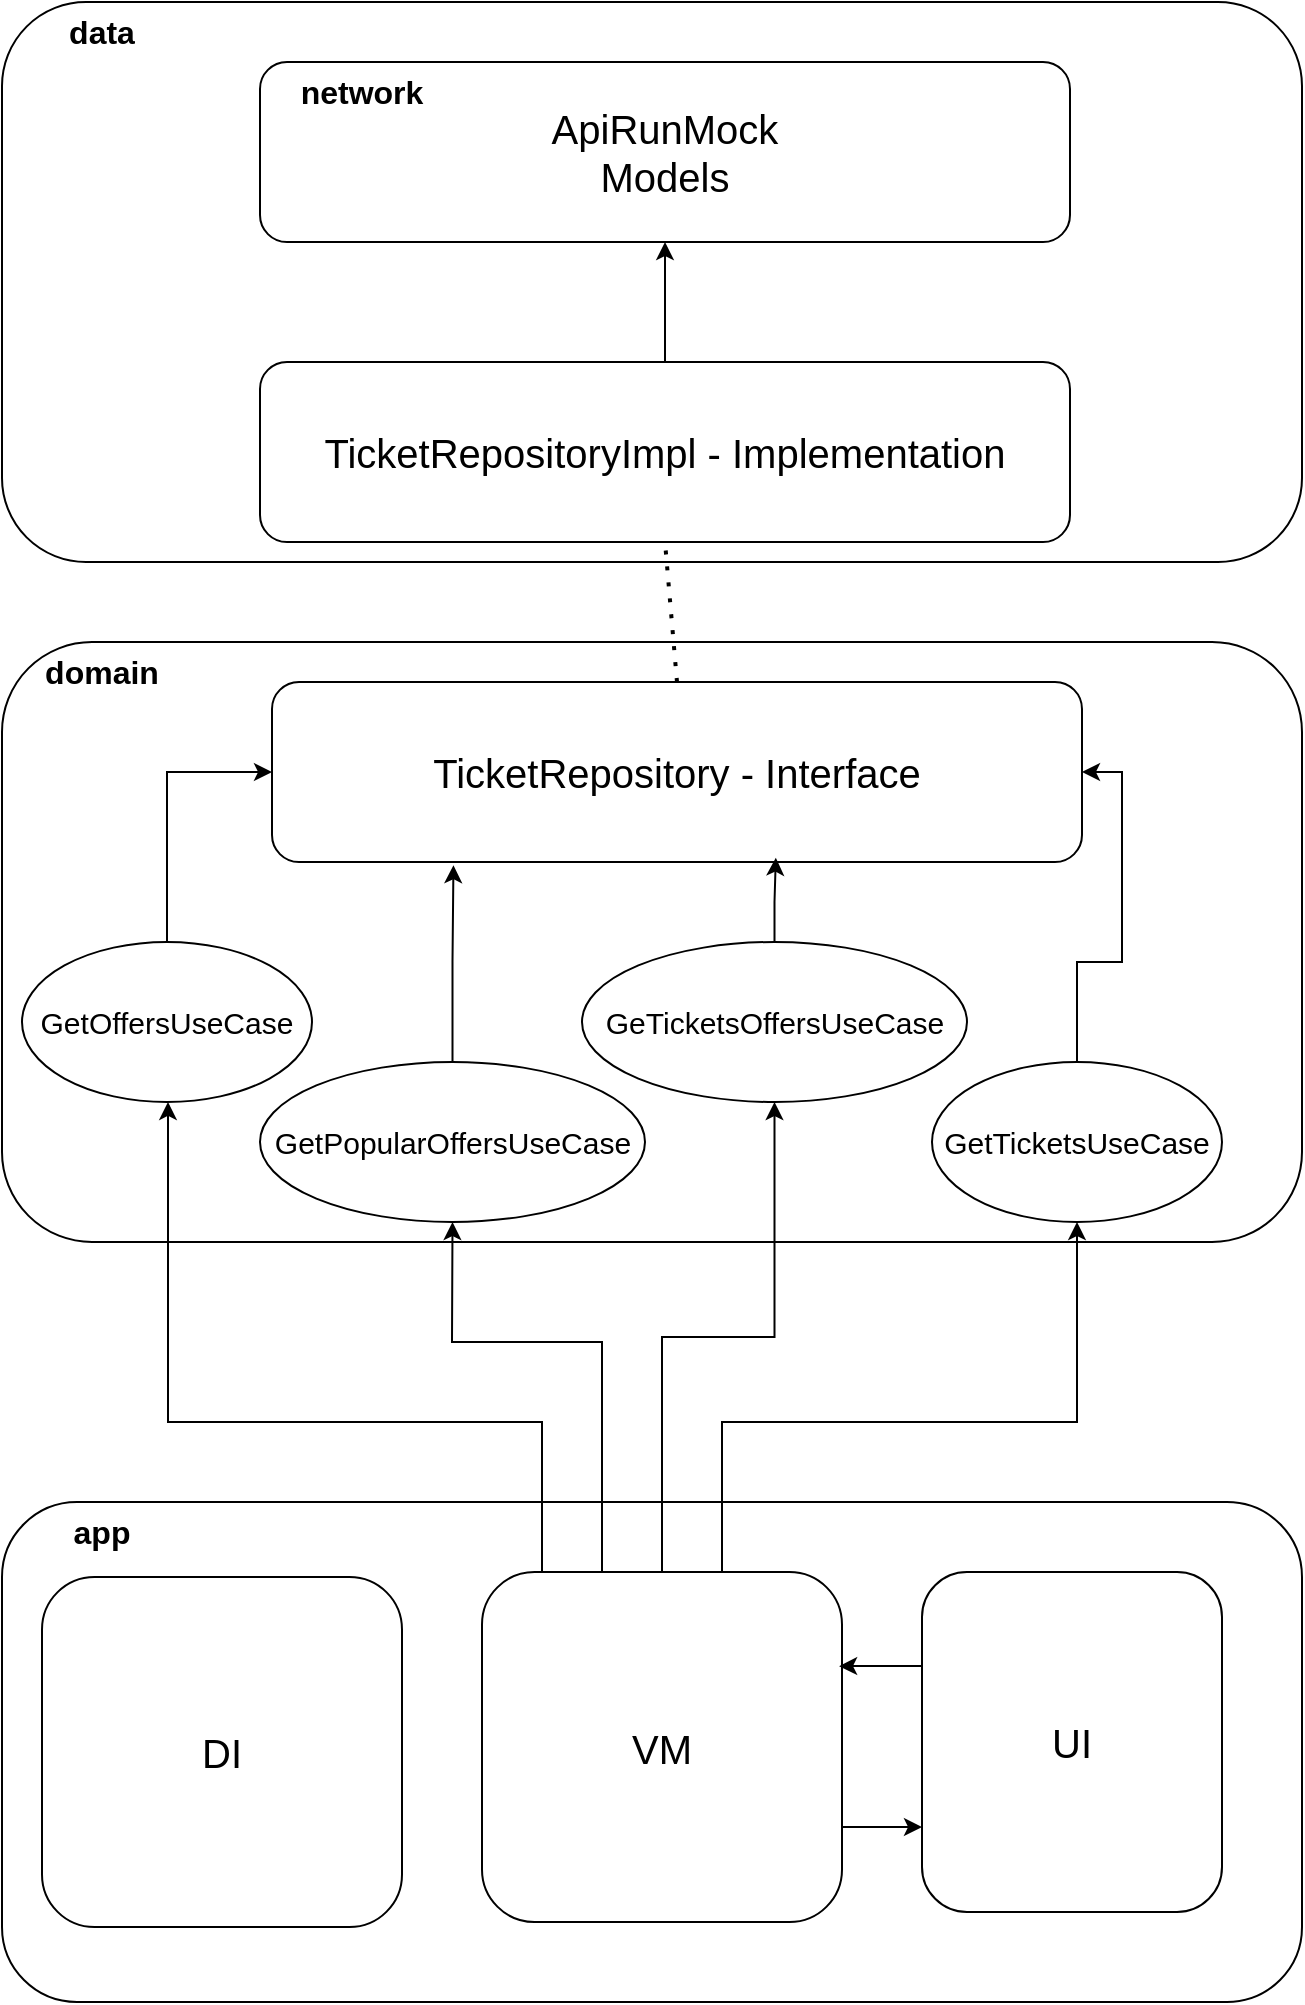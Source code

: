 <mxfile version="24.6.2" type="device">
  <diagram name="Page-1" id="fGAByASaEvnvqNI7_lwy">
    <mxGraphModel dx="1085" dy="1299" grid="1" gridSize="10" guides="1" tooltips="1" connect="1" arrows="1" fold="1" page="1" pageScale="1" pageWidth="850" pageHeight="1100" math="0" shadow="0">
      <root>
        <mxCell id="0" />
        <mxCell id="1" parent="0" />
        <mxCell id="90graV0-eKwVLKUP061U-1" value="" style="rounded=1;whiteSpace=wrap;html=1;" vertex="1" parent="1">
          <mxGeometry x="200" y="380" width="650" height="300" as="geometry" />
        </mxCell>
        <mxCell id="90graV0-eKwVLKUP061U-2" value="&lt;font style=&quot;font-size: 16px;&quot;&gt;&lt;b&gt;domain&lt;/b&gt;&lt;/font&gt;" style="text;html=1;align=center;verticalAlign=middle;whiteSpace=wrap;rounded=0;" vertex="1" parent="1">
          <mxGeometry x="220" y="380" width="60" height="30" as="geometry" />
        </mxCell>
        <mxCell id="90graV0-eKwVLKUP061U-8" value="" style="rounded=1;whiteSpace=wrap;html=1;" vertex="1" parent="1">
          <mxGeometry x="200" y="810" width="650" height="250" as="geometry" />
        </mxCell>
        <mxCell id="90graV0-eKwVLKUP061U-9" value="&lt;font style=&quot;font-size: 16px;&quot;&gt;&lt;b&gt;app&lt;/b&gt;&lt;/font&gt;" style="text;html=1;align=center;verticalAlign=middle;whiteSpace=wrap;rounded=0;" vertex="1" parent="1">
          <mxGeometry x="220" y="810" width="60" height="30" as="geometry" />
        </mxCell>
        <mxCell id="90graV0-eKwVLKUP061U-10" value="" style="rounded=1;whiteSpace=wrap;html=1;" vertex="1" parent="1">
          <mxGeometry x="200" y="60" width="650" height="280" as="geometry" />
        </mxCell>
        <mxCell id="90graV0-eKwVLKUP061U-11" value="&lt;font style=&quot;font-size: 16px;&quot;&gt;&lt;b&gt;data&lt;/b&gt;&lt;/font&gt;" style="text;html=1;align=center;verticalAlign=middle;whiteSpace=wrap;rounded=0;" vertex="1" parent="1">
          <mxGeometry x="220" y="60" width="60" height="30" as="geometry" />
        </mxCell>
        <mxCell id="90graV0-eKwVLKUP061U-17" style="edgeStyle=orthogonalEdgeStyle;rounded=0;orthogonalLoop=1;jettySize=auto;html=1;entryX=0;entryY=0.75;entryDx=0;entryDy=0;" edge="1" parent="1" source="90graV0-eKwVLKUP061U-12" target="90graV0-eKwVLKUP061U-14">
          <mxGeometry relative="1" as="geometry">
            <Array as="points">
              <mxPoint x="640" y="973" />
            </Array>
          </mxGeometry>
        </mxCell>
        <mxCell id="90graV0-eKwVLKUP061U-24" style="edgeStyle=orthogonalEdgeStyle;rounded=0;orthogonalLoop=1;jettySize=auto;html=1;entryX=0.5;entryY=1;entryDx=0;entryDy=0;" edge="1" parent="1" source="90graV0-eKwVLKUP061U-12" target="90graV0-eKwVLKUP061U-23">
          <mxGeometry relative="1" as="geometry">
            <Array as="points">
              <mxPoint x="560" y="770" />
              <mxPoint x="737" y="770" />
            </Array>
          </mxGeometry>
        </mxCell>
        <mxCell id="90graV0-eKwVLKUP061U-25" style="edgeStyle=orthogonalEdgeStyle;rounded=0;orthogonalLoop=1;jettySize=auto;html=1;" edge="1" parent="1" source="90graV0-eKwVLKUP061U-12" target="90graV0-eKwVLKUP061U-22">
          <mxGeometry relative="1" as="geometry" />
        </mxCell>
        <mxCell id="90graV0-eKwVLKUP061U-26" style="edgeStyle=orthogonalEdgeStyle;rounded=0;orthogonalLoop=1;jettySize=auto;html=1;" edge="1" parent="1" source="90graV0-eKwVLKUP061U-12" target="90graV0-eKwVLKUP061U-20">
          <mxGeometry relative="1" as="geometry">
            <Array as="points">
              <mxPoint x="470" y="770" />
              <mxPoint x="283" y="770" />
            </Array>
          </mxGeometry>
        </mxCell>
        <mxCell id="90graV0-eKwVLKUP061U-27" style="edgeStyle=orthogonalEdgeStyle;rounded=0;orthogonalLoop=1;jettySize=auto;html=1;" edge="1" parent="1" source="90graV0-eKwVLKUP061U-12" target="90graV0-eKwVLKUP061U-21">
          <mxGeometry relative="1" as="geometry">
            <Array as="points">
              <mxPoint x="500" y="730" />
              <mxPoint x="425" y="730" />
            </Array>
          </mxGeometry>
        </mxCell>
        <mxCell id="90graV0-eKwVLKUP061U-12" value="&lt;font style=&quot;font-size: 20px;&quot;&gt;VM&lt;/font&gt;" style="rounded=1;whiteSpace=wrap;html=1;" vertex="1" parent="1">
          <mxGeometry x="440" y="845" width="180" height="175" as="geometry" />
        </mxCell>
        <mxCell id="90graV0-eKwVLKUP061U-14" value="&lt;font style=&quot;font-size: 20px;&quot;&gt;UI&lt;/font&gt;" style="rounded=1;whiteSpace=wrap;html=1;" vertex="1" parent="1">
          <mxGeometry x="660" y="845" width="150" height="170" as="geometry" />
        </mxCell>
        <mxCell id="90graV0-eKwVLKUP061U-16" value="&lt;font style=&quot;font-size: 20px;&quot;&gt;DI&lt;/font&gt;" style="rounded=1;whiteSpace=wrap;html=1;" vertex="1" parent="1">
          <mxGeometry x="220" y="847.5" width="180" height="175" as="geometry" />
        </mxCell>
        <mxCell id="90graV0-eKwVLKUP061U-19" value="&lt;font style=&quot;font-size: 20px;&quot;&gt;TicketRepository - Interface&lt;/font&gt;" style="rounded=1;whiteSpace=wrap;html=1;" vertex="1" parent="1">
          <mxGeometry x="335" y="400" width="405" height="90" as="geometry" />
        </mxCell>
        <mxCell id="90graV0-eKwVLKUP061U-29" style="edgeStyle=orthogonalEdgeStyle;rounded=0;orthogonalLoop=1;jettySize=auto;html=1;entryX=0;entryY=0.5;entryDx=0;entryDy=0;" edge="1" parent="1" source="90graV0-eKwVLKUP061U-20" target="90graV0-eKwVLKUP061U-19">
          <mxGeometry relative="1" as="geometry" />
        </mxCell>
        <mxCell id="90graV0-eKwVLKUP061U-20" value="&lt;font style=&quot;font-size: 15px;&quot;&gt;GetOffersUseCase&lt;/font&gt;" style="ellipse;whiteSpace=wrap;html=1;" vertex="1" parent="1">
          <mxGeometry x="210" y="530" width="145" height="80" as="geometry" />
        </mxCell>
        <mxCell id="90graV0-eKwVLKUP061U-21" value="&lt;font style=&quot;font-size: 15px;&quot;&gt;GetPopularOffersUseCase&lt;/font&gt;" style="ellipse;whiteSpace=wrap;html=1;" vertex="1" parent="1">
          <mxGeometry x="329" y="590" width="192.5" height="80" as="geometry" />
        </mxCell>
        <mxCell id="90graV0-eKwVLKUP061U-22" value="&lt;font style=&quot;font-size: 15px;&quot;&gt;GeTicketsOffersUseCase&lt;/font&gt;" style="ellipse;whiteSpace=wrap;html=1;" vertex="1" parent="1">
          <mxGeometry x="490" y="530" width="192.5" height="80" as="geometry" />
        </mxCell>
        <mxCell id="90graV0-eKwVLKUP061U-32" style="edgeStyle=orthogonalEdgeStyle;rounded=0;orthogonalLoop=1;jettySize=auto;html=1;entryX=1;entryY=0.5;entryDx=0;entryDy=0;" edge="1" parent="1" source="90graV0-eKwVLKUP061U-23" target="90graV0-eKwVLKUP061U-19">
          <mxGeometry relative="1" as="geometry" />
        </mxCell>
        <mxCell id="90graV0-eKwVLKUP061U-23" value="&lt;font style=&quot;font-size: 15px;&quot;&gt;GetTicketsUseCase&lt;/font&gt;" style="ellipse;whiteSpace=wrap;html=1;" vertex="1" parent="1">
          <mxGeometry x="665" y="590" width="145" height="80" as="geometry" />
        </mxCell>
        <mxCell id="90graV0-eKwVLKUP061U-28" style="edgeStyle=orthogonalEdgeStyle;rounded=0;orthogonalLoop=1;jettySize=auto;html=1;entryX=0.992;entryY=0.269;entryDx=0;entryDy=0;entryPerimeter=0;" edge="1" parent="1" source="90graV0-eKwVLKUP061U-14" target="90graV0-eKwVLKUP061U-12">
          <mxGeometry relative="1" as="geometry">
            <Array as="points">
              <mxPoint x="650" y="892" />
              <mxPoint x="650" y="892" />
            </Array>
          </mxGeometry>
        </mxCell>
        <mxCell id="90graV0-eKwVLKUP061U-30" style="edgeStyle=orthogonalEdgeStyle;rounded=0;orthogonalLoop=1;jettySize=auto;html=1;entryX=0.224;entryY=1.018;entryDx=0;entryDy=0;entryPerimeter=0;" edge="1" parent="1" source="90graV0-eKwVLKUP061U-21" target="90graV0-eKwVLKUP061U-19">
          <mxGeometry relative="1" as="geometry" />
        </mxCell>
        <mxCell id="90graV0-eKwVLKUP061U-31" style="edgeStyle=orthogonalEdgeStyle;rounded=0;orthogonalLoop=1;jettySize=auto;html=1;entryX=0.622;entryY=0.976;entryDx=0;entryDy=0;entryPerimeter=0;" edge="1" parent="1" source="90graV0-eKwVLKUP061U-22" target="90graV0-eKwVLKUP061U-19">
          <mxGeometry relative="1" as="geometry" />
        </mxCell>
        <mxCell id="90graV0-eKwVLKUP061U-38" style="edgeStyle=orthogonalEdgeStyle;rounded=0;orthogonalLoop=1;jettySize=auto;html=1;entryX=0.5;entryY=1;entryDx=0;entryDy=0;" edge="1" parent="1" source="90graV0-eKwVLKUP061U-33" target="90graV0-eKwVLKUP061U-34">
          <mxGeometry relative="1" as="geometry" />
        </mxCell>
        <mxCell id="90graV0-eKwVLKUP061U-33" value="&lt;font style=&quot;font-size: 20px;&quot;&gt;TicketRepositoryImpl - Implementation&lt;/font&gt;" style="rounded=1;whiteSpace=wrap;html=1;" vertex="1" parent="1">
          <mxGeometry x="329" y="240" width="405" height="90" as="geometry" />
        </mxCell>
        <mxCell id="90graV0-eKwVLKUP061U-34" value="&lt;span style=&quot;font-size: 20px;&quot;&gt;ApiRunMock&lt;/span&gt;&lt;div&gt;&lt;span style=&quot;font-size: 20px;&quot;&gt;Models&lt;/span&gt;&lt;/div&gt;" style="rounded=1;whiteSpace=wrap;html=1;" vertex="1" parent="1">
          <mxGeometry x="329" y="90" width="405" height="90" as="geometry" />
        </mxCell>
        <mxCell id="90graV0-eKwVLKUP061U-35" value="&lt;font style=&quot;font-size: 16px;&quot;&gt;&lt;b&gt;network&lt;/b&gt;&lt;/font&gt;" style="text;html=1;align=center;verticalAlign=middle;whiteSpace=wrap;rounded=0;" vertex="1" parent="1">
          <mxGeometry x="350" y="90" width="60" height="30" as="geometry" />
        </mxCell>
        <mxCell id="90graV0-eKwVLKUP061U-36" value="" style="endArrow=none;dashed=1;html=1;dashPattern=1 3;strokeWidth=2;rounded=0;entryX=0.5;entryY=1;entryDx=0;entryDy=0;exitX=0.5;exitY=0;exitDx=0;exitDy=0;" edge="1" parent="1" source="90graV0-eKwVLKUP061U-19" target="90graV0-eKwVLKUP061U-33">
          <mxGeometry width="50" height="50" relative="1" as="geometry">
            <mxPoint x="500" y="390" as="sourcePoint" />
            <mxPoint x="550" y="340" as="targetPoint" />
          </mxGeometry>
        </mxCell>
      </root>
    </mxGraphModel>
  </diagram>
</mxfile>
